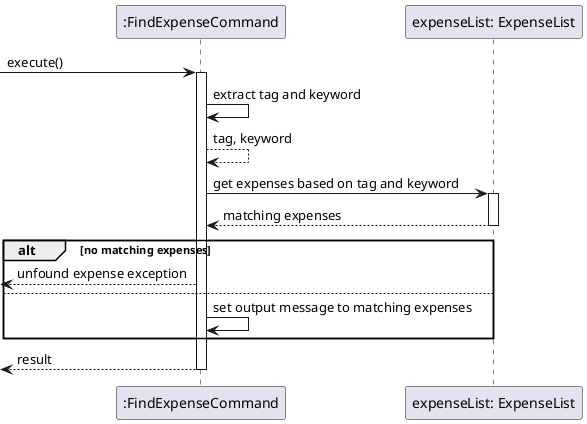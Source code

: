 @startuml
'https://plantuml.com/sequence-diagram

participant ":FindExpenseCommand" as command
participant "expenseList: ExpenseList" as expenseList
-> command ++: execute()
command -> command: extract tag and keyword
command --> command: tag, keyword
command -> expenseList ++: get expenses based on tag and keyword
command <-- expenseList --: matching expenses
alt no matching expenses
    <-- command: unfound expense exception
else
    command -> command: set output message to matching expenses
end
return result
@enduml
